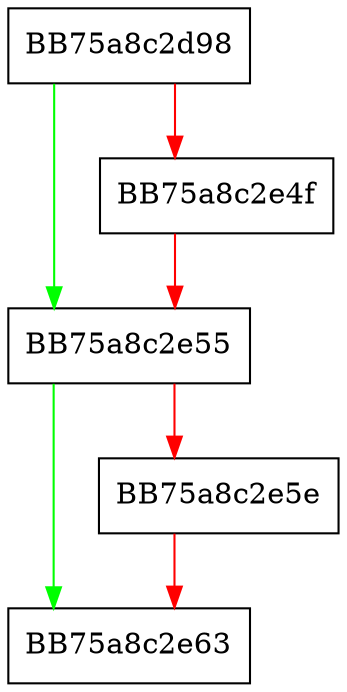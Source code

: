 digraph _RegisterCancellation {
  node [shape="box"];
  graph [splines=ortho];
  BB75a8c2d98 -> BB75a8c2e55 [color="green"];
  BB75a8c2d98 -> BB75a8c2e4f [color="red"];
  BB75a8c2e4f -> BB75a8c2e55 [color="red"];
  BB75a8c2e55 -> BB75a8c2e63 [color="green"];
  BB75a8c2e55 -> BB75a8c2e5e [color="red"];
  BB75a8c2e5e -> BB75a8c2e63 [color="red"];
}